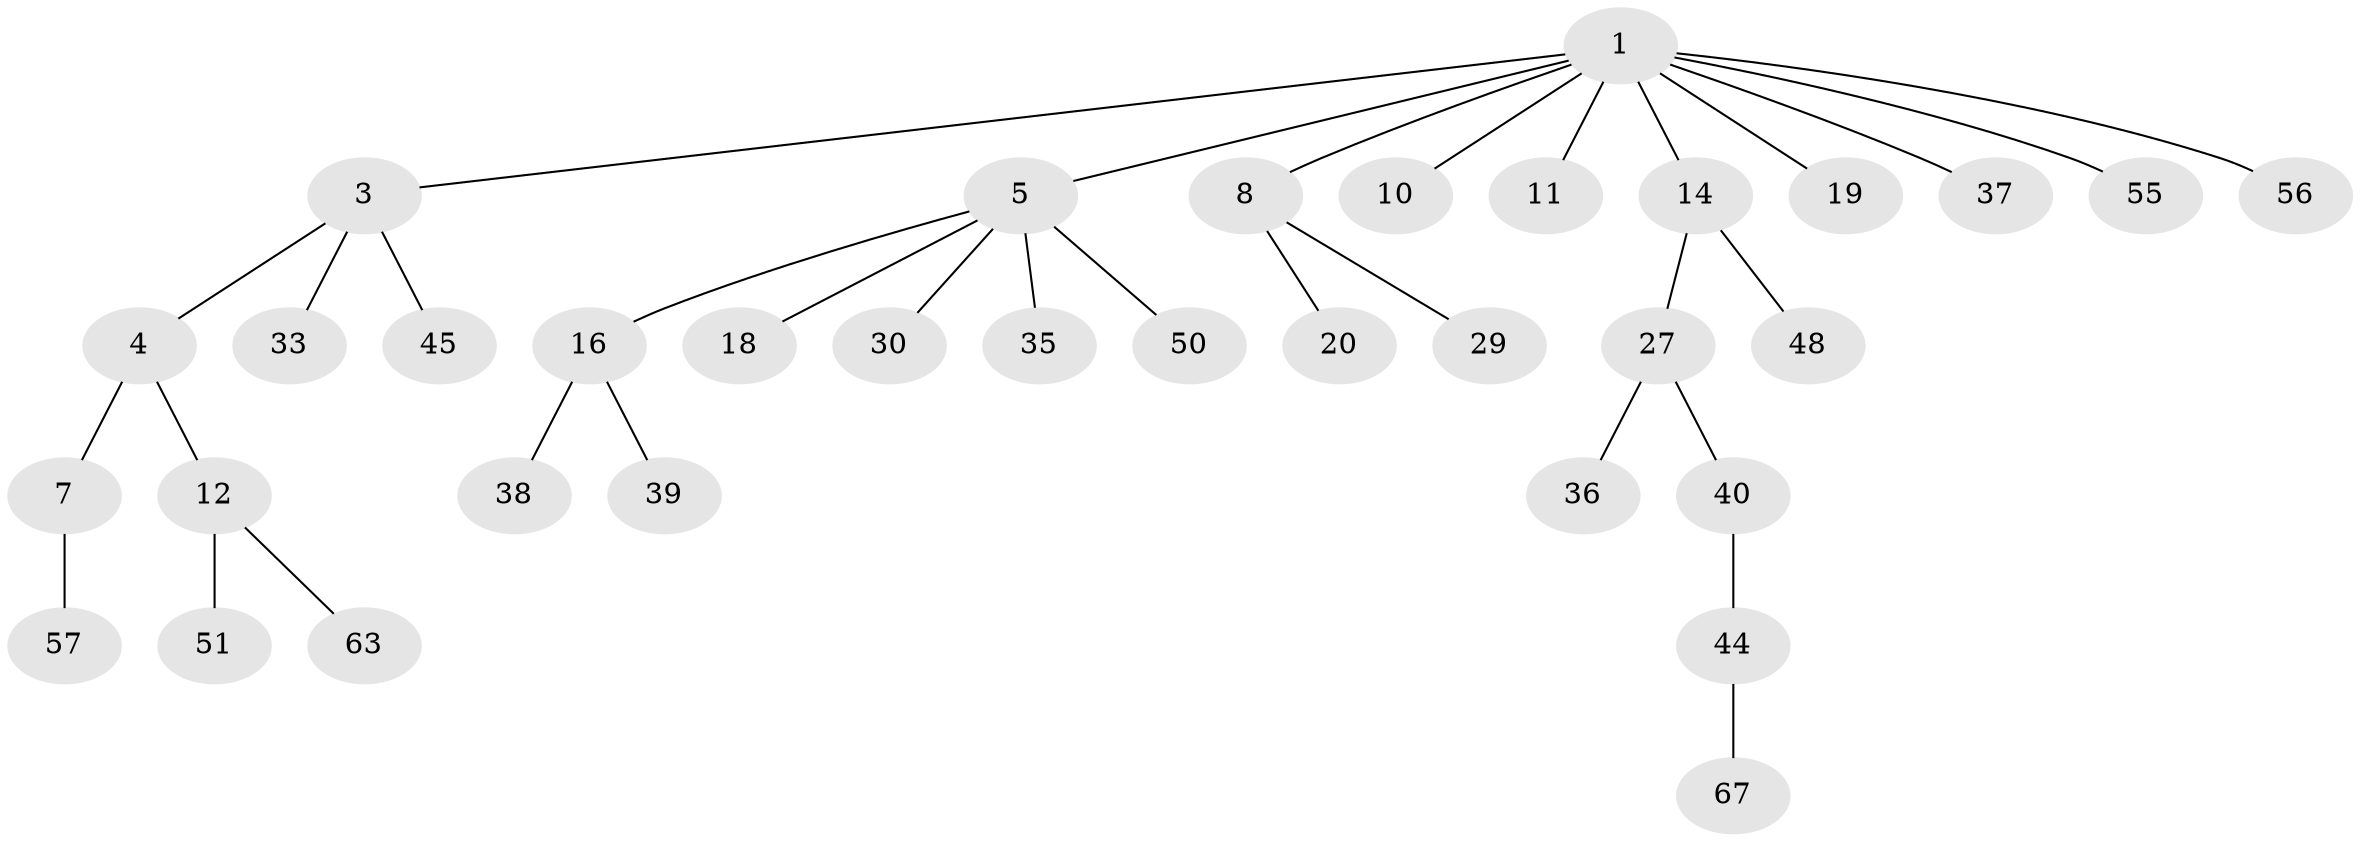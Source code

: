 // original degree distribution, {6: 0.04411764705882353, 4: 0.058823529411764705, 3: 0.16176470588235295, 2: 0.19117647058823528, 1: 0.5294117647058824, 5: 0.014705882352941176}
// Generated by graph-tools (version 1.1) at 2025/15/03/09/25 04:15:38]
// undirected, 34 vertices, 33 edges
graph export_dot {
graph [start="1"]
  node [color=gray90,style=filled];
  1 [super="+2"];
  3;
  4;
  5 [super="+9+6"];
  7;
  8 [super="+13"];
  10;
  11 [super="+34+46+25+42"];
  12 [super="+15+28"];
  14 [super="+32+49+21+22"];
  16 [super="+24+52+23"];
  18;
  19 [super="+66"];
  20;
  27;
  29;
  30 [super="+43"];
  33;
  35;
  36;
  37;
  38 [super="+62"];
  39 [super="+61"];
  40 [super="+41+65"];
  44 [super="+60"];
  45 [super="+47"];
  48;
  50;
  51;
  55;
  56;
  57;
  63;
  67;
  1 -- 3;
  1 -- 5;
  1 -- 8;
  1 -- 19;
  1 -- 56;
  1 -- 37;
  1 -- 55;
  1 -- 10;
  1 -- 11;
  1 -- 14;
  3 -- 4;
  3 -- 33;
  3 -- 45;
  4 -- 7;
  4 -- 12;
  5 -- 16;
  5 -- 50;
  5 -- 35;
  5 -- 18;
  5 -- 30;
  7 -- 57;
  8 -- 20;
  8 -- 29;
  12 -- 51;
  12 -- 63;
  14 -- 27;
  14 -- 48;
  16 -- 38;
  16 -- 39;
  27 -- 36;
  27 -- 40;
  40 -- 44;
  44 -- 67;
}
